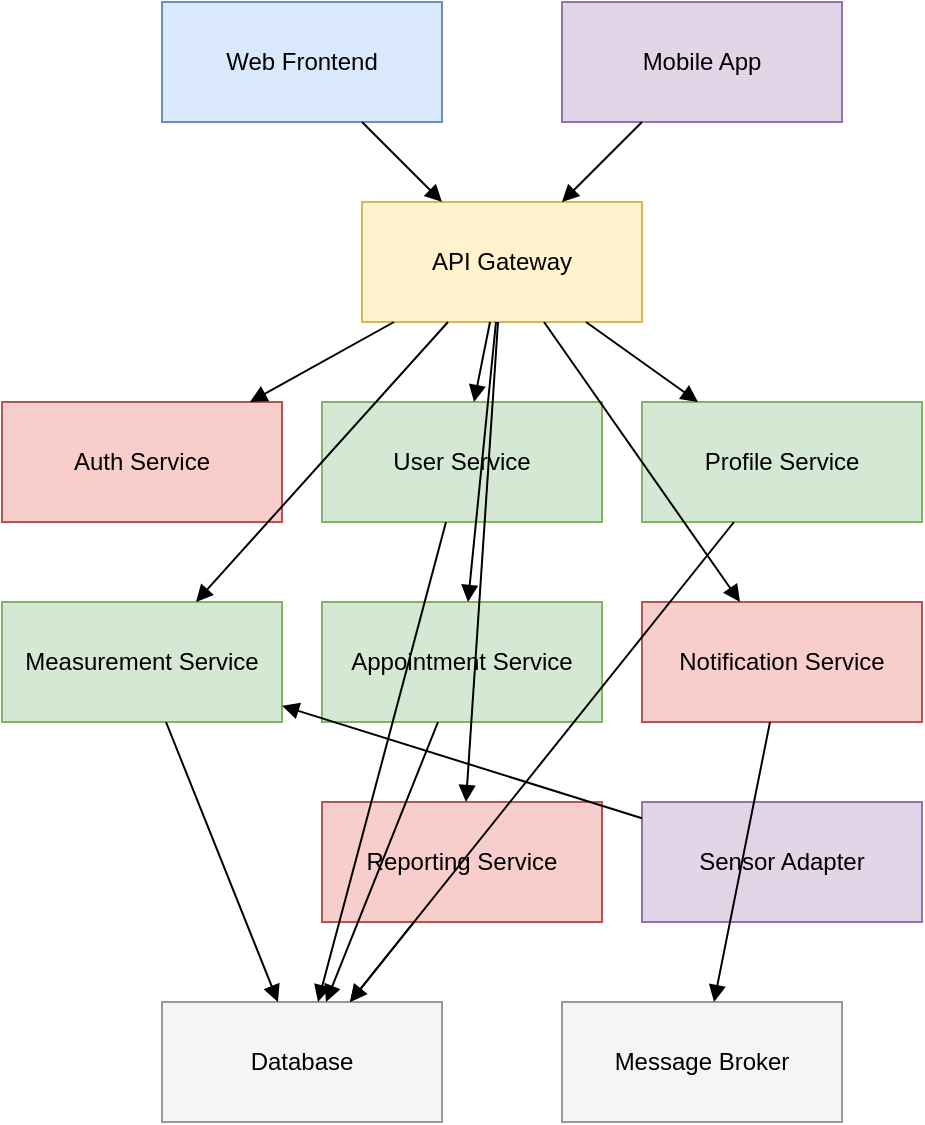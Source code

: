 <mxfile>
  <diagram name="Diagrama de Componentes - GYMFINTECH" id="componentes-gymfintech">
    <mxGraphModel dx="1024" dy="768" grid="1" gridSize="10" guides="1" tooltips="1" connect="1" arrows="1" fold="1" page="1" pageScale="1" pageWidth="827" pageHeight="1169">
      <root>
        <mxCell id="0"/>
        <mxCell id="1" parent="0"/>

        <!-- Frontends -->
        <mxCell id="WebFE" value="Web Frontend" style="rounded;whiteSpace=wrap;html=1;fillColor=#DAE8FC;strokeColor=#6C8EBF;" vertex="1" parent="1">
          <mxGeometry x="100" y="20" width="140" height="60" as="geometry"/>
        </mxCell>
        <mxCell id="MobileFE" value="Mobile App" style="rounded;whiteSpace=wrap;html=1;fillColor=#E1D5E7;strokeColor=#9673A6;" vertex="1" parent="1">
          <mxGeometry x="300" y="20" width="140" height="60" as="geometry"/>
        </mxCell>

        <!-- API Gateway -->
        <mxCell id="APIGateway" value="API Gateway" style="rounded;whiteSpace=wrap;html=1;fillColor=#FFF2CC;strokeColor=#D6B656;" vertex="1" parent="1">
          <mxGeometry x="200" y="120" width="140" height="60" as="geometry"/>
        </mxCell>

        <!-- Backend Services -->
        <mxCell id="AuthService" value="Auth Service" style="rounded;whiteSpace=wrap;html=1;fillColor=#F8CECC;strokeColor=#B85450;" vertex="1" parent="1">
          <mxGeometry x="20" y="220" width="140" height="60" as="geometry"/>
        </mxCell>
        <mxCell id="UserService" value="User Service" style="rounded;whiteSpace=wrap;html=1;fillColor=#D5E8D4;strokeColor=#82B366;" vertex="1" parent="1">
          <mxGeometry x="180" y="220" width="140" height="60" as="geometry"/>
        </mxCell>
        <mxCell id="ProfileService" value="Profile Service" style="rounded;whiteSpace=wrap;html=1;fillColor=#D5E8D4;strokeColor=#82B366;" vertex="1" parent="1">
          <mxGeometry x="340" y="220" width="140" height="60" as="geometry"/>
        </mxCell>
        <mxCell id="MeasurementService" value="Measurement Service" style="rounded;whiteSpace=wrap;html=1;fillColor=#D5E8D4;strokeColor=#82B366;" vertex="1" parent="1">
          <mxGeometry x="20" y="320" width="140" height="60" as="geometry"/>
        </mxCell>
        <mxCell id="AppointmentService" value="Appointment Service" style="rounded;whiteSpace=wrap;html=1;fillColor=#D5E8D4;strokeColor=#82B366;" vertex="1" parent="1">
          <mxGeometry x="180" y="320" width="140" height="60" as="geometry"/>
        </mxCell>
        <mxCell id="NotificationService" value="Notification Service" style="rounded;whiteSpace=wrap;html=1;fillColor=#F8CECC;strokeColor=#B85450;" vertex="1" parent="1">
          <mxGeometry x="340" y="320" width="140" height="60" as="geometry"/>
        </mxCell>
        <mxCell id="ReportingService" value="Reporting Service" style="rounded;whiteSpace=wrap;html=1;fillColor=#F8CECC;strokeColor=#B85450;" vertex="1" parent="1">
          <mxGeometry x="180" y="420" width="140" height="60" as="geometry"/>
        </mxCell>
        <mxCell id="SensorAdapter" value="Sensor Adapter" style="rounded;whiteSpace=wrap;html=1;fillColor=#E1D5E7;strokeColor=#9673A6;" vertex="1" parent="1">
          <mxGeometry x="340" y="420" width="140" height="60" as="geometry"/>
        </mxCell>

        <!-- Data Stores -->
        <mxCell id="Database" value="Database" style="rounded;whiteSpace=wrap;html=1;fillColor=#F5F5F5;strokeColor=#999999;" vertex="1" parent="1">
          <mxGeometry x="100" y="520" width="140" height="60" as="geometry"/>
        </mxCell>
        <mxCell id="MessageBroker" value="Message Broker" style="rounded;whiteSpace=wrap;html=1;fillColor=#F5F5F5;strokeColor=#999999;" vertex="1" parent="1">
          <mxGeometry x="300" y="520" width="140" height="60" as="geometry"/>
        </mxCell>

        <!-- Conexiones -->
        <mxCell id="e1" edge="1" parent="1" source="WebFE" target="APIGateway" style="endArrow=block;html=1;"><mxGeometry relative="1" as="geometry"/></mxCell>
        <mxCell id="e2" edge="1" parent="1" source="MobileFE" target="APIGateway" style="endArrow=block;html=1;"><mxGeometry relative="1" as="geometry"/></mxCell>
        <mxCell id="e3" edge="1" parent="1" source="APIGateway" target="AuthService" style="endArrow=block;html=1;"><mxGeometry relative="1" as="geometry"/></mxCell>
        <mxCell id="e4" edge="1" parent="1" source="APIGateway" target="UserService" style="endArrow=block;html=1;"><mxGeometry relative="1" as="geometry"/></mxCell>
        <mxCell id="e5" edge="1" parent="1" source="APIGateway" target="ProfileService" style="endArrow=block;html=1;"><mxGeometry relative="1" as="geometry"/></mxCell>
        <mxCell id="e6" edge="1" parent="1" source="APIGateway" target="MeasurementService" style="endArrow=block;html=1;"><mxGeometry relative="1" as="geometry"/></mxCell>
        <mxCell id="e7" edge="1" parent="1" source="APIGateway" target="AppointmentService" style="endArrow=block;html=1;"><mxGeometry relative="1" as="geometry"/></mxCell>
        <mxCell id="e8" edge="1" parent="1" source="APIGateway" target="NotificationService" style="endArrow=block;html=1;"><mxGeometry relative="1" as="geometry"/></mxCell>
        <mxCell id="e9" edge="1" parent="1" source="APIGateway" target="ReportingService" style="endArrow=block;html=1;"><mxGeometry relative="1" as="geometry"/></mxCell>
        <mxCell id="e10" edge="1" parent="1" source="UserService" target="Database" style="endArrow=block;html=1;"><mxGeometry relative="1" as="geometry"/></mxCell>
        <mxCell id="e11" edge="1" parent="1" source="ProfileService" target="Database" style="endArrow=block;html=1;"><mxGeometry relative="1" as="geometry"/></mxCell>
        <mxCell id="e12" edge="1" parent="1" source="MeasurementService" target="Database" style="endArrow=block;html=1;"><mxGeometry relative="1" as="geometry"/></mxCell>
        <mxCell id="e13" edge="1" parent="1" source="AppointmentService" target="Database" style="endArrow=block;html=1;"><mxGeometry relative="1" as="geometry"/></mxCell>
        <mxCell id="e14" edge="1" parent="1" source="NotificationService" target="MessageBroker" style="endArrow=block;html=1;"><mxGeometry relative="1" as="geometry"/></mxCell>
        <mxCell id="e15" edge="1" parent="1" source="ReportingService" target="Database" style="endArrow=block;html=1;"><mxGeometry relative="1" as="geometry"/></mxCell>
        <mxCell id="e16" edge="1" parent="1" source="SensorAdapter" target="MeasurementService" style="endArrow=block;html=1;"><mxGeometry relative="1" as="geometry"/></mxCell>

      </root>
    </mxGraphModel>
  </diagram>
</mxfile>
